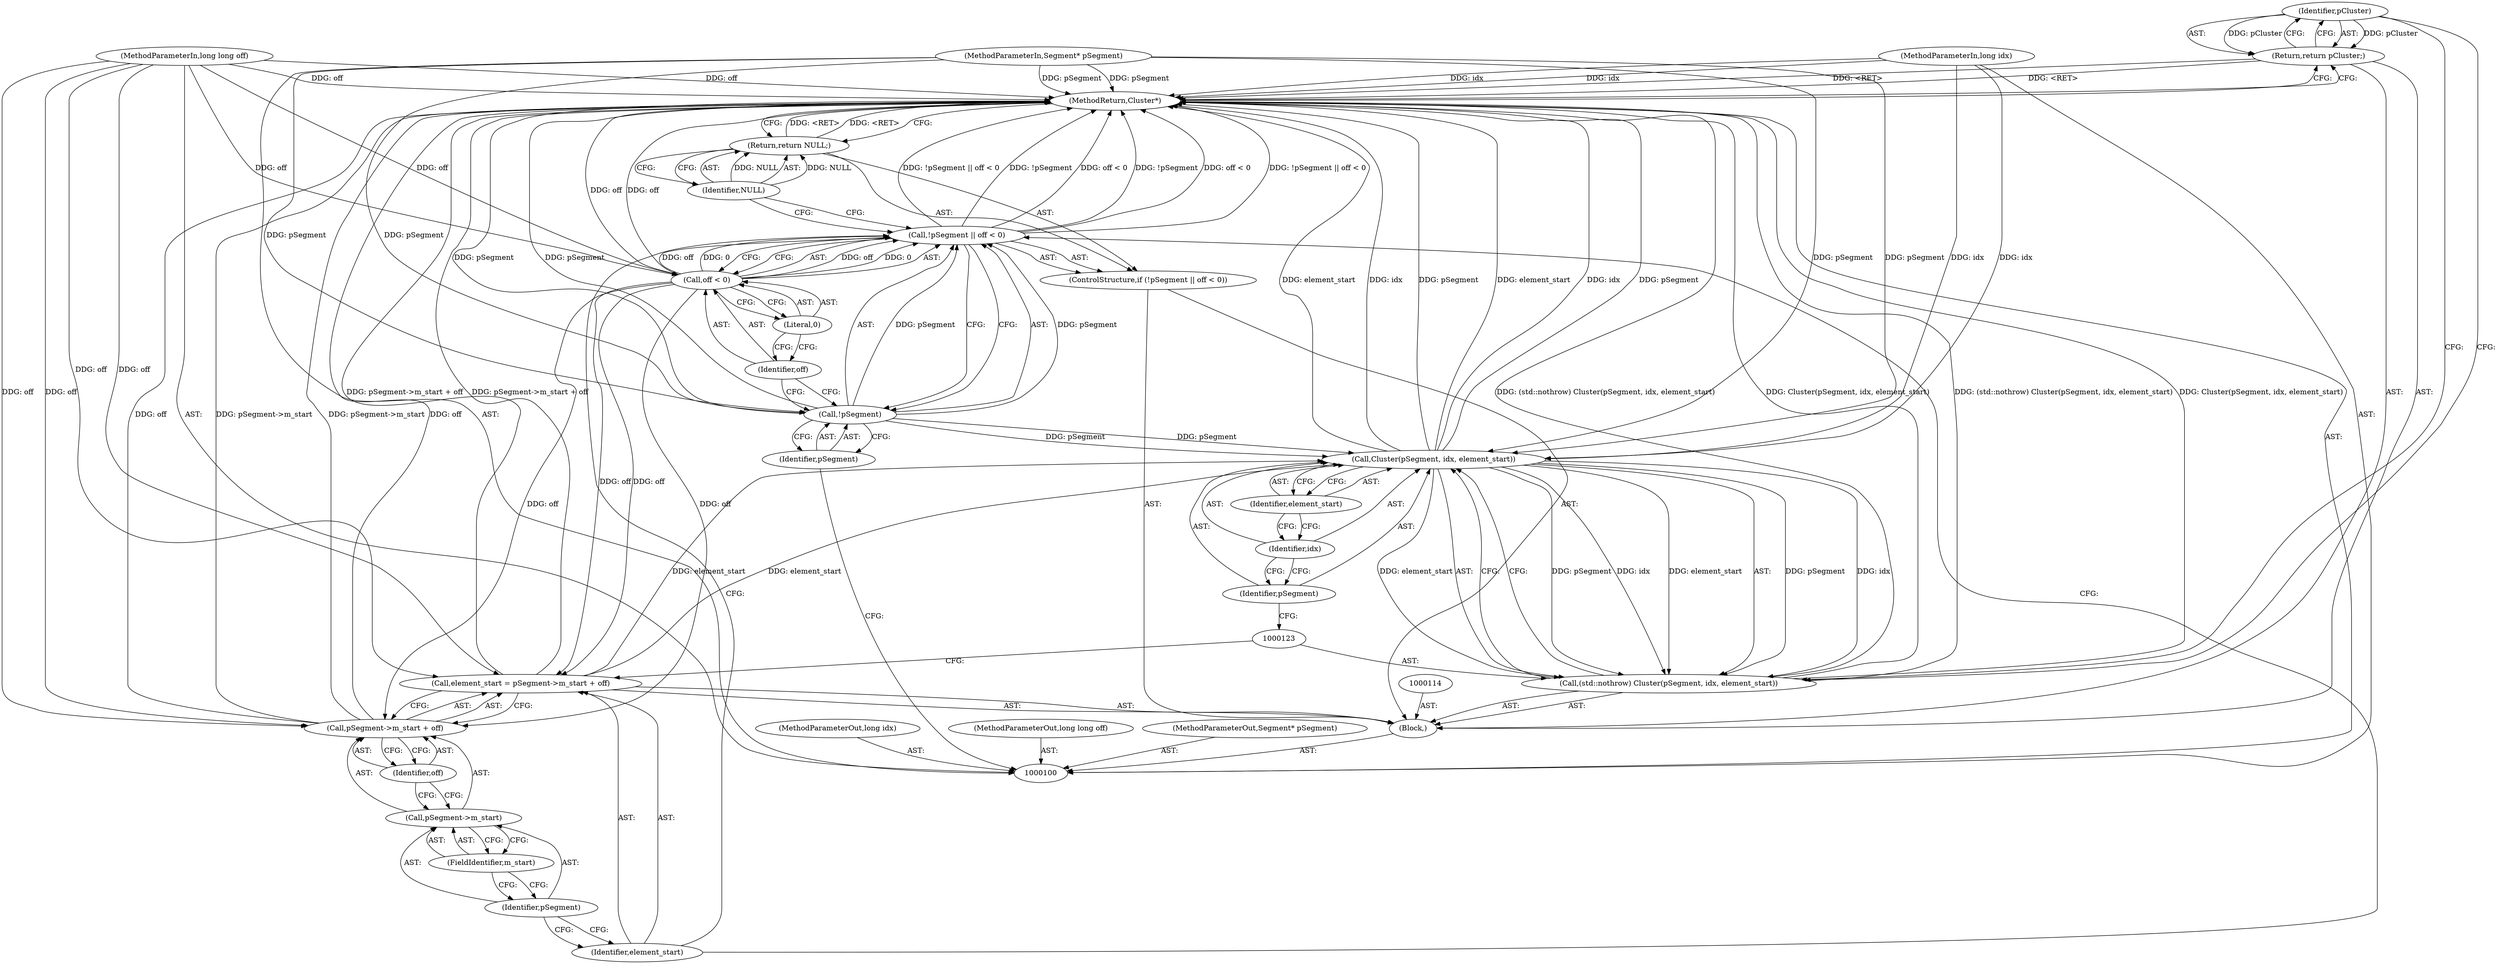 digraph "0_Android_cc274e2abe8b2a6698a5c47d8aa4bb45f1f9538d_2" {
"1000129" [label="(Identifier,pCluster)"];
"1000128" [label="(Return,return pCluster;)"];
"1000130" [label="(MethodReturn,Cluster*)"];
"1000101" [label="(MethodParameterIn,Segment* pSegment)"];
"1000180" [label="(MethodParameterOut,Segment* pSegment)"];
"1000102" [label="(MethodParameterIn,long idx)"];
"1000181" [label="(MethodParameterOut,long idx)"];
"1000103" [label="(MethodParameterIn,long long off)"];
"1000182" [label="(MethodParameterOut,long long off)"];
"1000104" [label="(Block,)"];
"1000109" [label="(Call,off < 0)"];
"1000110" [label="(Identifier,off)"];
"1000105" [label="(ControlStructure,if (!pSegment || off < 0))"];
"1000111" [label="(Literal,0)"];
"1000106" [label="(Call,!pSegment || off < 0)"];
"1000107" [label="(Call,!pSegment)"];
"1000108" [label="(Identifier,pSegment)"];
"1000113" [label="(Identifier,NULL)"];
"1000112" [label="(Return,return NULL;)"];
"1000115" [label="(Call,element_start = pSegment->m_start + off)"];
"1000116" [label="(Identifier,element_start)"];
"1000117" [label="(Call,pSegment->m_start + off)"];
"1000118" [label="(Call,pSegment->m_start)"];
"1000119" [label="(Identifier,pSegment)"];
"1000120" [label="(FieldIdentifier,m_start)"];
"1000121" [label="(Identifier,off)"];
"1000122" [label="(Call,(std::nothrow) Cluster(pSegment, idx, element_start))"];
"1000124" [label="(Call,Cluster(pSegment, idx, element_start))"];
"1000125" [label="(Identifier,pSegment)"];
"1000126" [label="(Identifier,idx)"];
"1000127" [label="(Identifier,element_start)"];
"1000129" -> "1000128"  [label="AST: "];
"1000129" -> "1000122"  [label="CFG: "];
"1000128" -> "1000129"  [label="CFG: "];
"1000129" -> "1000128"  [label="DDG: pCluster"];
"1000128" -> "1000104"  [label="AST: "];
"1000128" -> "1000129"  [label="CFG: "];
"1000129" -> "1000128"  [label="AST: "];
"1000130" -> "1000128"  [label="CFG: "];
"1000128" -> "1000130"  [label="DDG: <RET>"];
"1000129" -> "1000128"  [label="DDG: pCluster"];
"1000130" -> "1000100"  [label="AST: "];
"1000130" -> "1000112"  [label="CFG: "];
"1000130" -> "1000128"  [label="CFG: "];
"1000112" -> "1000130"  [label="DDG: <RET>"];
"1000115" -> "1000130"  [label="DDG: pSegment->m_start + off"];
"1000124" -> "1000130"  [label="DDG: idx"];
"1000124" -> "1000130"  [label="DDG: pSegment"];
"1000124" -> "1000130"  [label="DDG: element_start"];
"1000107" -> "1000130"  [label="DDG: pSegment"];
"1000106" -> "1000130"  [label="DDG: !pSegment"];
"1000106" -> "1000130"  [label="DDG: !pSegment || off < 0"];
"1000106" -> "1000130"  [label="DDG: off < 0"];
"1000103" -> "1000130"  [label="DDG: off"];
"1000117" -> "1000130"  [label="DDG: pSegment->m_start"];
"1000117" -> "1000130"  [label="DDG: off"];
"1000102" -> "1000130"  [label="DDG: idx"];
"1000122" -> "1000130"  [label="DDG: (std::nothrow) Cluster(pSegment, idx, element_start)"];
"1000122" -> "1000130"  [label="DDG: Cluster(pSegment, idx, element_start)"];
"1000101" -> "1000130"  [label="DDG: pSegment"];
"1000109" -> "1000130"  [label="DDG: off"];
"1000128" -> "1000130"  [label="DDG: <RET>"];
"1000101" -> "1000100"  [label="AST: "];
"1000101" -> "1000130"  [label="DDG: pSegment"];
"1000101" -> "1000107"  [label="DDG: pSegment"];
"1000101" -> "1000124"  [label="DDG: pSegment"];
"1000180" -> "1000100"  [label="AST: "];
"1000102" -> "1000100"  [label="AST: "];
"1000102" -> "1000130"  [label="DDG: idx"];
"1000102" -> "1000124"  [label="DDG: idx"];
"1000181" -> "1000100"  [label="AST: "];
"1000103" -> "1000100"  [label="AST: "];
"1000103" -> "1000130"  [label="DDG: off"];
"1000103" -> "1000109"  [label="DDG: off"];
"1000103" -> "1000115"  [label="DDG: off"];
"1000103" -> "1000117"  [label="DDG: off"];
"1000182" -> "1000100"  [label="AST: "];
"1000104" -> "1000100"  [label="AST: "];
"1000105" -> "1000104"  [label="AST: "];
"1000114" -> "1000104"  [label="AST: "];
"1000115" -> "1000104"  [label="AST: "];
"1000122" -> "1000104"  [label="AST: "];
"1000128" -> "1000104"  [label="AST: "];
"1000109" -> "1000106"  [label="AST: "];
"1000109" -> "1000111"  [label="CFG: "];
"1000110" -> "1000109"  [label="AST: "];
"1000111" -> "1000109"  [label="AST: "];
"1000106" -> "1000109"  [label="CFG: "];
"1000109" -> "1000130"  [label="DDG: off"];
"1000109" -> "1000106"  [label="DDG: off"];
"1000109" -> "1000106"  [label="DDG: 0"];
"1000103" -> "1000109"  [label="DDG: off"];
"1000109" -> "1000115"  [label="DDG: off"];
"1000109" -> "1000117"  [label="DDG: off"];
"1000110" -> "1000109"  [label="AST: "];
"1000110" -> "1000107"  [label="CFG: "];
"1000111" -> "1000110"  [label="CFG: "];
"1000105" -> "1000104"  [label="AST: "];
"1000106" -> "1000105"  [label="AST: "];
"1000112" -> "1000105"  [label="AST: "];
"1000111" -> "1000109"  [label="AST: "];
"1000111" -> "1000110"  [label="CFG: "];
"1000109" -> "1000111"  [label="CFG: "];
"1000106" -> "1000105"  [label="AST: "];
"1000106" -> "1000107"  [label="CFG: "];
"1000106" -> "1000109"  [label="CFG: "];
"1000107" -> "1000106"  [label="AST: "];
"1000109" -> "1000106"  [label="AST: "];
"1000113" -> "1000106"  [label="CFG: "];
"1000116" -> "1000106"  [label="CFG: "];
"1000106" -> "1000130"  [label="DDG: !pSegment"];
"1000106" -> "1000130"  [label="DDG: !pSegment || off < 0"];
"1000106" -> "1000130"  [label="DDG: off < 0"];
"1000107" -> "1000106"  [label="DDG: pSegment"];
"1000109" -> "1000106"  [label="DDG: off"];
"1000109" -> "1000106"  [label="DDG: 0"];
"1000107" -> "1000106"  [label="AST: "];
"1000107" -> "1000108"  [label="CFG: "];
"1000108" -> "1000107"  [label="AST: "];
"1000110" -> "1000107"  [label="CFG: "];
"1000106" -> "1000107"  [label="CFG: "];
"1000107" -> "1000130"  [label="DDG: pSegment"];
"1000107" -> "1000106"  [label="DDG: pSegment"];
"1000101" -> "1000107"  [label="DDG: pSegment"];
"1000107" -> "1000124"  [label="DDG: pSegment"];
"1000108" -> "1000107"  [label="AST: "];
"1000108" -> "1000100"  [label="CFG: "];
"1000107" -> "1000108"  [label="CFG: "];
"1000113" -> "1000112"  [label="AST: "];
"1000113" -> "1000106"  [label="CFG: "];
"1000112" -> "1000113"  [label="CFG: "];
"1000113" -> "1000112"  [label="DDG: NULL"];
"1000112" -> "1000105"  [label="AST: "];
"1000112" -> "1000113"  [label="CFG: "];
"1000113" -> "1000112"  [label="AST: "];
"1000130" -> "1000112"  [label="CFG: "];
"1000112" -> "1000130"  [label="DDG: <RET>"];
"1000113" -> "1000112"  [label="DDG: NULL"];
"1000115" -> "1000104"  [label="AST: "];
"1000115" -> "1000117"  [label="CFG: "];
"1000116" -> "1000115"  [label="AST: "];
"1000117" -> "1000115"  [label="AST: "];
"1000123" -> "1000115"  [label="CFG: "];
"1000115" -> "1000130"  [label="DDG: pSegment->m_start + off"];
"1000109" -> "1000115"  [label="DDG: off"];
"1000103" -> "1000115"  [label="DDG: off"];
"1000115" -> "1000124"  [label="DDG: element_start"];
"1000116" -> "1000115"  [label="AST: "];
"1000116" -> "1000106"  [label="CFG: "];
"1000119" -> "1000116"  [label="CFG: "];
"1000117" -> "1000115"  [label="AST: "];
"1000117" -> "1000121"  [label="CFG: "];
"1000118" -> "1000117"  [label="AST: "];
"1000121" -> "1000117"  [label="AST: "];
"1000115" -> "1000117"  [label="CFG: "];
"1000117" -> "1000130"  [label="DDG: pSegment->m_start"];
"1000117" -> "1000130"  [label="DDG: off"];
"1000109" -> "1000117"  [label="DDG: off"];
"1000103" -> "1000117"  [label="DDG: off"];
"1000118" -> "1000117"  [label="AST: "];
"1000118" -> "1000120"  [label="CFG: "];
"1000119" -> "1000118"  [label="AST: "];
"1000120" -> "1000118"  [label="AST: "];
"1000121" -> "1000118"  [label="CFG: "];
"1000119" -> "1000118"  [label="AST: "];
"1000119" -> "1000116"  [label="CFG: "];
"1000120" -> "1000119"  [label="CFG: "];
"1000120" -> "1000118"  [label="AST: "];
"1000120" -> "1000119"  [label="CFG: "];
"1000118" -> "1000120"  [label="CFG: "];
"1000121" -> "1000117"  [label="AST: "];
"1000121" -> "1000118"  [label="CFG: "];
"1000117" -> "1000121"  [label="CFG: "];
"1000122" -> "1000104"  [label="AST: "];
"1000122" -> "1000124"  [label="CFG: "];
"1000123" -> "1000122"  [label="AST: "];
"1000124" -> "1000122"  [label="AST: "];
"1000129" -> "1000122"  [label="CFG: "];
"1000122" -> "1000130"  [label="DDG: (std::nothrow) Cluster(pSegment, idx, element_start)"];
"1000122" -> "1000130"  [label="DDG: Cluster(pSegment, idx, element_start)"];
"1000124" -> "1000122"  [label="DDG: pSegment"];
"1000124" -> "1000122"  [label="DDG: idx"];
"1000124" -> "1000122"  [label="DDG: element_start"];
"1000124" -> "1000122"  [label="AST: "];
"1000124" -> "1000127"  [label="CFG: "];
"1000125" -> "1000124"  [label="AST: "];
"1000126" -> "1000124"  [label="AST: "];
"1000127" -> "1000124"  [label="AST: "];
"1000122" -> "1000124"  [label="CFG: "];
"1000124" -> "1000130"  [label="DDG: idx"];
"1000124" -> "1000130"  [label="DDG: pSegment"];
"1000124" -> "1000130"  [label="DDG: element_start"];
"1000124" -> "1000122"  [label="DDG: pSegment"];
"1000124" -> "1000122"  [label="DDG: idx"];
"1000124" -> "1000122"  [label="DDG: element_start"];
"1000107" -> "1000124"  [label="DDG: pSegment"];
"1000101" -> "1000124"  [label="DDG: pSegment"];
"1000102" -> "1000124"  [label="DDG: idx"];
"1000115" -> "1000124"  [label="DDG: element_start"];
"1000125" -> "1000124"  [label="AST: "];
"1000125" -> "1000123"  [label="CFG: "];
"1000126" -> "1000125"  [label="CFG: "];
"1000126" -> "1000124"  [label="AST: "];
"1000126" -> "1000125"  [label="CFG: "];
"1000127" -> "1000126"  [label="CFG: "];
"1000127" -> "1000124"  [label="AST: "];
"1000127" -> "1000126"  [label="CFG: "];
"1000124" -> "1000127"  [label="CFG: "];
}
